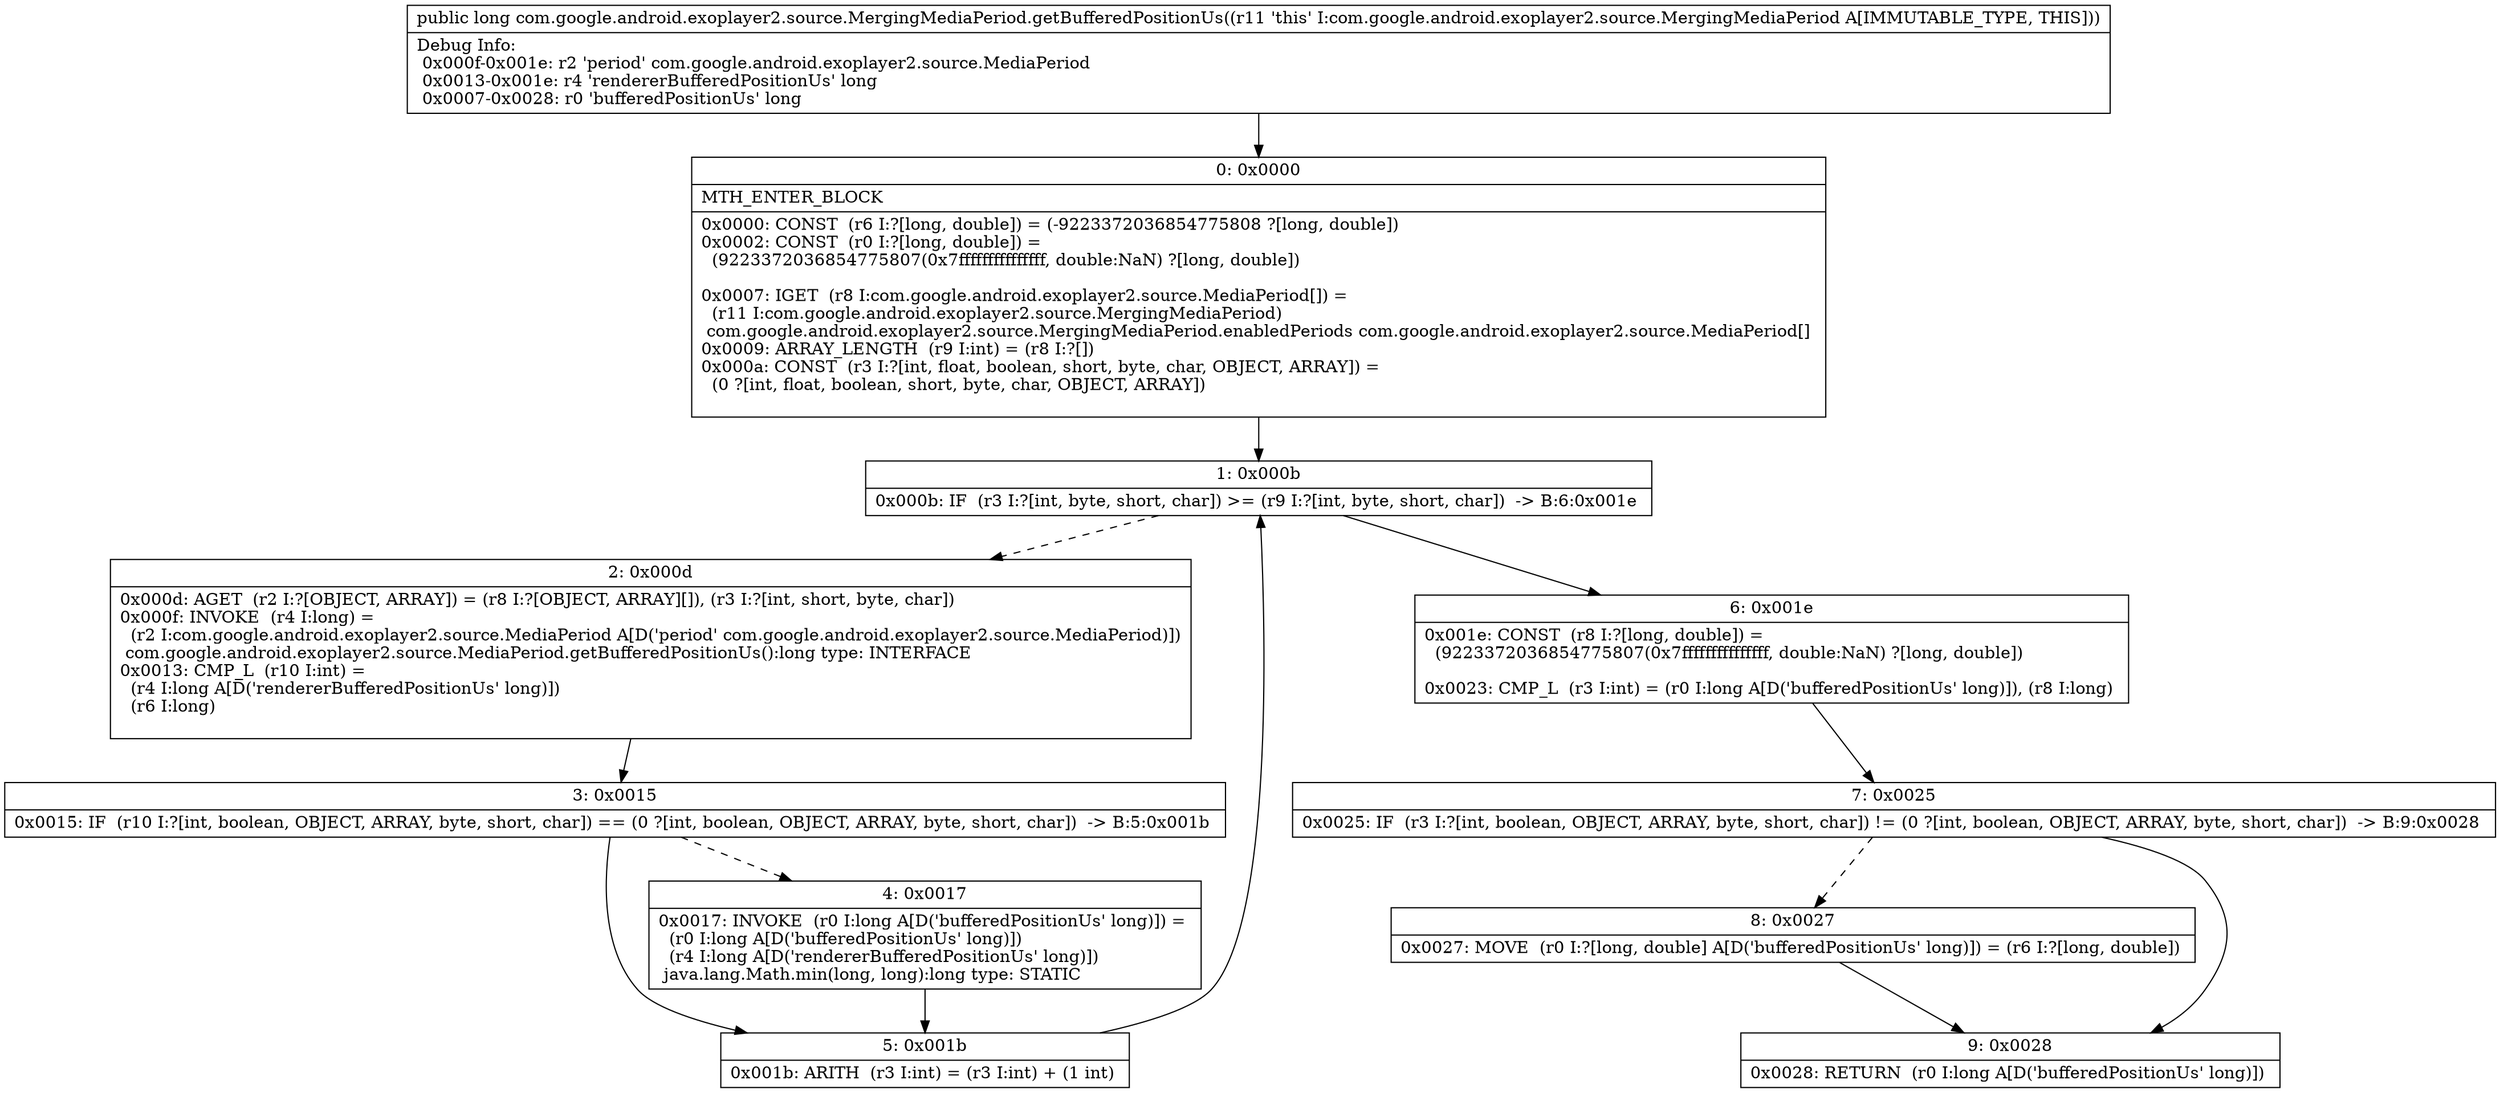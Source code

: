 digraph "CFG forcom.google.android.exoplayer2.source.MergingMediaPeriod.getBufferedPositionUs()J" {
Node_0 [shape=record,label="{0\:\ 0x0000|MTH_ENTER_BLOCK\l|0x0000: CONST  (r6 I:?[long, double]) = (\-9223372036854775808 ?[long, double]) \l0x0002: CONST  (r0 I:?[long, double]) = \l  (9223372036854775807(0x7fffffffffffffff, double:NaN) ?[long, double])\l \l0x0007: IGET  (r8 I:com.google.android.exoplayer2.source.MediaPeriod[]) = \l  (r11 I:com.google.android.exoplayer2.source.MergingMediaPeriod)\l com.google.android.exoplayer2.source.MergingMediaPeriod.enabledPeriods com.google.android.exoplayer2.source.MediaPeriod[] \l0x0009: ARRAY_LENGTH  (r9 I:int) = (r8 I:?[]) \l0x000a: CONST  (r3 I:?[int, float, boolean, short, byte, char, OBJECT, ARRAY]) = \l  (0 ?[int, float, boolean, short, byte, char, OBJECT, ARRAY])\l \l}"];
Node_1 [shape=record,label="{1\:\ 0x000b|0x000b: IF  (r3 I:?[int, byte, short, char]) \>= (r9 I:?[int, byte, short, char])  \-\> B:6:0x001e \l}"];
Node_2 [shape=record,label="{2\:\ 0x000d|0x000d: AGET  (r2 I:?[OBJECT, ARRAY]) = (r8 I:?[OBJECT, ARRAY][]), (r3 I:?[int, short, byte, char]) \l0x000f: INVOKE  (r4 I:long) = \l  (r2 I:com.google.android.exoplayer2.source.MediaPeriod A[D('period' com.google.android.exoplayer2.source.MediaPeriod)])\l com.google.android.exoplayer2.source.MediaPeriod.getBufferedPositionUs():long type: INTERFACE \l0x0013: CMP_L  (r10 I:int) = \l  (r4 I:long A[D('rendererBufferedPositionUs' long)])\l  (r6 I:long)\l \l}"];
Node_3 [shape=record,label="{3\:\ 0x0015|0x0015: IF  (r10 I:?[int, boolean, OBJECT, ARRAY, byte, short, char]) == (0 ?[int, boolean, OBJECT, ARRAY, byte, short, char])  \-\> B:5:0x001b \l}"];
Node_4 [shape=record,label="{4\:\ 0x0017|0x0017: INVOKE  (r0 I:long A[D('bufferedPositionUs' long)]) = \l  (r0 I:long A[D('bufferedPositionUs' long)])\l  (r4 I:long A[D('rendererBufferedPositionUs' long)])\l java.lang.Math.min(long, long):long type: STATIC \l}"];
Node_5 [shape=record,label="{5\:\ 0x001b|0x001b: ARITH  (r3 I:int) = (r3 I:int) + (1 int) \l}"];
Node_6 [shape=record,label="{6\:\ 0x001e|0x001e: CONST  (r8 I:?[long, double]) = \l  (9223372036854775807(0x7fffffffffffffff, double:NaN) ?[long, double])\l \l0x0023: CMP_L  (r3 I:int) = (r0 I:long A[D('bufferedPositionUs' long)]), (r8 I:long) \l}"];
Node_7 [shape=record,label="{7\:\ 0x0025|0x0025: IF  (r3 I:?[int, boolean, OBJECT, ARRAY, byte, short, char]) != (0 ?[int, boolean, OBJECT, ARRAY, byte, short, char])  \-\> B:9:0x0028 \l}"];
Node_8 [shape=record,label="{8\:\ 0x0027|0x0027: MOVE  (r0 I:?[long, double] A[D('bufferedPositionUs' long)]) = (r6 I:?[long, double]) \l}"];
Node_9 [shape=record,label="{9\:\ 0x0028|0x0028: RETURN  (r0 I:long A[D('bufferedPositionUs' long)]) \l}"];
MethodNode[shape=record,label="{public long com.google.android.exoplayer2.source.MergingMediaPeriod.getBufferedPositionUs((r11 'this' I:com.google.android.exoplayer2.source.MergingMediaPeriod A[IMMUTABLE_TYPE, THIS]))  | Debug Info:\l  0x000f\-0x001e: r2 'period' com.google.android.exoplayer2.source.MediaPeriod\l  0x0013\-0x001e: r4 'rendererBufferedPositionUs' long\l  0x0007\-0x0028: r0 'bufferedPositionUs' long\l}"];
MethodNode -> Node_0;
Node_0 -> Node_1;
Node_1 -> Node_2[style=dashed];
Node_1 -> Node_6;
Node_2 -> Node_3;
Node_3 -> Node_4[style=dashed];
Node_3 -> Node_5;
Node_4 -> Node_5;
Node_5 -> Node_1;
Node_6 -> Node_7;
Node_7 -> Node_8[style=dashed];
Node_7 -> Node_9;
Node_8 -> Node_9;
}

